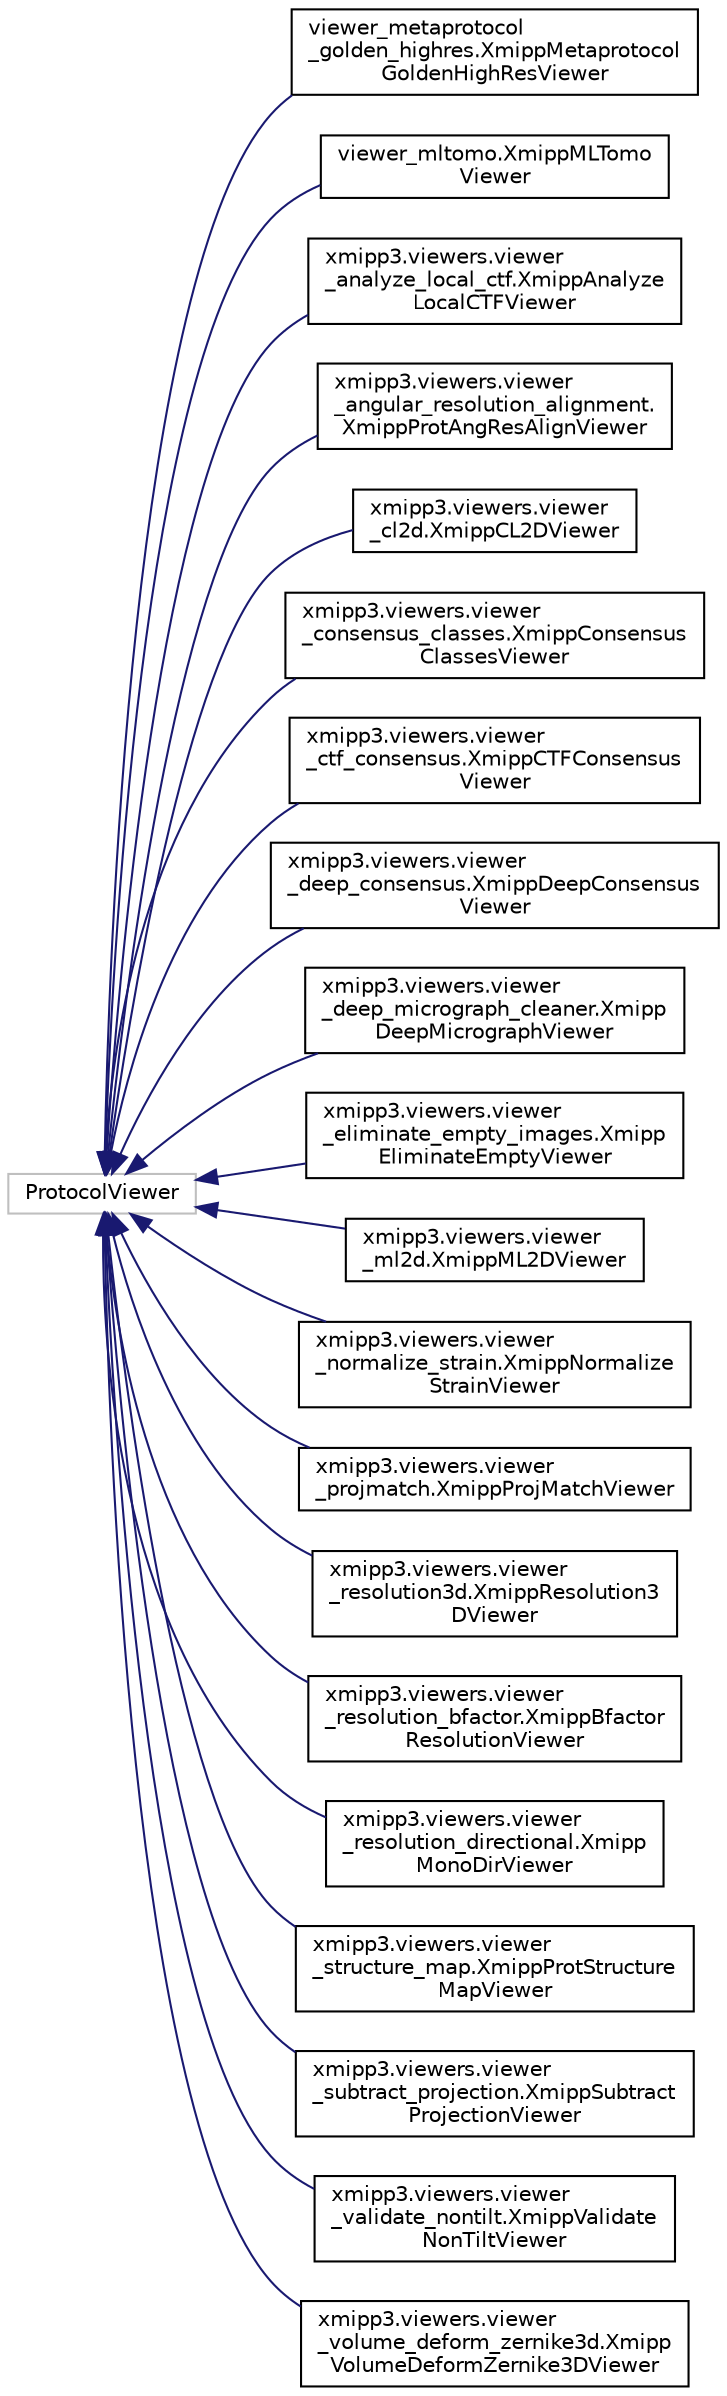 digraph "Graphical Class Hierarchy"
{
  edge [fontname="Helvetica",fontsize="10",labelfontname="Helvetica",labelfontsize="10"];
  node [fontname="Helvetica",fontsize="10",shape=record];
  rankdir="LR";
  Node350 [label="ProtocolViewer",height=0.2,width=0.4,color="grey75", fillcolor="white", style="filled"];
  Node350 -> Node0 [dir="back",color="midnightblue",fontsize="10",style="solid",fontname="Helvetica"];
  Node0 [label="viewer_metaprotocol\l_golden_highres.XmippMetaprotocol\lGoldenHighResViewer",height=0.2,width=0.4,color="black", fillcolor="white", style="filled",URL="$classviewer__metaprotocol__golden__highres_1_1XmippMetaprotocolGoldenHighResViewer.html"];
  Node350 -> Node352 [dir="back",color="midnightblue",fontsize="10",style="solid",fontname="Helvetica"];
  Node352 [label="viewer_mltomo.XmippMLTomo\lViewer",height=0.2,width=0.4,color="black", fillcolor="white", style="filled",URL="$classviewer__mltomo_1_1XmippMLTomoViewer.html"];
  Node350 -> Node353 [dir="back",color="midnightblue",fontsize="10",style="solid",fontname="Helvetica"];
  Node353 [label="xmipp3.viewers.viewer\l_analyze_local_ctf.XmippAnalyze\lLocalCTFViewer",height=0.2,width=0.4,color="black", fillcolor="white", style="filled",URL="$classxmipp3_1_1viewers_1_1viewer__analyze__local__ctf_1_1XmippAnalyzeLocalCTFViewer.html"];
  Node350 -> Node354 [dir="back",color="midnightblue",fontsize="10",style="solid",fontname="Helvetica"];
  Node354 [label="xmipp3.viewers.viewer\l_angular_resolution_alignment.\lXmippProtAngResAlignViewer",height=0.2,width=0.4,color="black", fillcolor="white", style="filled",URL="$classxmipp3_1_1viewers_1_1viewer__angular__resolution__alignment_1_1XmippProtAngResAlignViewer.html"];
  Node350 -> Node355 [dir="back",color="midnightblue",fontsize="10",style="solid",fontname="Helvetica"];
  Node355 [label="xmipp3.viewers.viewer\l_cl2d.XmippCL2DViewer",height=0.2,width=0.4,color="black", fillcolor="white", style="filled",URL="$classxmipp3_1_1viewers_1_1viewer__cl2d_1_1XmippCL2DViewer.html"];
  Node350 -> Node356 [dir="back",color="midnightblue",fontsize="10",style="solid",fontname="Helvetica"];
  Node356 [label="xmipp3.viewers.viewer\l_consensus_classes.XmippConsensus\lClassesViewer",height=0.2,width=0.4,color="black", fillcolor="white", style="filled",URL="$classxmipp3_1_1viewers_1_1viewer__consensus__classes_1_1XmippConsensusClassesViewer.html"];
  Node350 -> Node357 [dir="back",color="midnightblue",fontsize="10",style="solid",fontname="Helvetica"];
  Node357 [label="xmipp3.viewers.viewer\l_ctf_consensus.XmippCTFConsensus\lViewer",height=0.2,width=0.4,color="black", fillcolor="white", style="filled",URL="$classxmipp3_1_1viewers_1_1viewer__ctf__consensus_1_1XmippCTFConsensusViewer.html"];
  Node350 -> Node358 [dir="back",color="midnightblue",fontsize="10",style="solid",fontname="Helvetica"];
  Node358 [label="xmipp3.viewers.viewer\l_deep_consensus.XmippDeepConsensus\lViewer",height=0.2,width=0.4,color="black", fillcolor="white", style="filled",URL="$classxmipp3_1_1viewers_1_1viewer__deep__consensus_1_1XmippDeepConsensusViewer.html"];
  Node350 -> Node359 [dir="back",color="midnightblue",fontsize="10",style="solid",fontname="Helvetica"];
  Node359 [label="xmipp3.viewers.viewer\l_deep_micrograph_cleaner.Xmipp\lDeepMicrographViewer",height=0.2,width=0.4,color="black", fillcolor="white", style="filled",URL="$classxmipp3_1_1viewers_1_1viewer__deep__micrograph__cleaner_1_1XmippDeepMicrographViewer.html"];
  Node350 -> Node360 [dir="back",color="midnightblue",fontsize="10",style="solid",fontname="Helvetica"];
  Node360 [label="xmipp3.viewers.viewer\l_eliminate_empty_images.Xmipp\lEliminateEmptyViewer",height=0.2,width=0.4,color="black", fillcolor="white", style="filled",URL="$classxmipp3_1_1viewers_1_1viewer__eliminate__empty__images_1_1XmippEliminateEmptyViewer.html"];
  Node350 -> Node361 [dir="back",color="midnightblue",fontsize="10",style="solid",fontname="Helvetica"];
  Node361 [label="xmipp3.viewers.viewer\l_ml2d.XmippML2DViewer",height=0.2,width=0.4,color="black", fillcolor="white", style="filled",URL="$classxmipp3_1_1viewers_1_1viewer__ml2d_1_1XmippML2DViewer.html"];
  Node350 -> Node362 [dir="back",color="midnightblue",fontsize="10",style="solid",fontname="Helvetica"];
  Node362 [label="xmipp3.viewers.viewer\l_normalize_strain.XmippNormalize\lStrainViewer",height=0.2,width=0.4,color="black", fillcolor="white", style="filled",URL="$classxmipp3_1_1viewers_1_1viewer__normalize__strain_1_1XmippNormalizeStrainViewer.html"];
  Node350 -> Node363 [dir="back",color="midnightblue",fontsize="10",style="solid",fontname="Helvetica"];
  Node363 [label="xmipp3.viewers.viewer\l_projmatch.XmippProjMatchViewer",height=0.2,width=0.4,color="black", fillcolor="white", style="filled",URL="$classxmipp3_1_1viewers_1_1viewer__projmatch_1_1XmippProjMatchViewer.html"];
  Node350 -> Node364 [dir="back",color="midnightblue",fontsize="10",style="solid",fontname="Helvetica"];
  Node364 [label="xmipp3.viewers.viewer\l_resolution3d.XmippResolution3\lDViewer",height=0.2,width=0.4,color="black", fillcolor="white", style="filled",URL="$classxmipp3_1_1viewers_1_1viewer__resolution3d_1_1XmippResolution3DViewer.html"];
  Node350 -> Node365 [dir="back",color="midnightblue",fontsize="10",style="solid",fontname="Helvetica"];
  Node365 [label="xmipp3.viewers.viewer\l_resolution_bfactor.XmippBfactor\lResolutionViewer",height=0.2,width=0.4,color="black", fillcolor="white", style="filled",URL="$classxmipp3_1_1viewers_1_1viewer__resolution__bfactor_1_1XmippBfactorResolutionViewer.html"];
  Node350 -> Node366 [dir="back",color="midnightblue",fontsize="10",style="solid",fontname="Helvetica"];
  Node366 [label="xmipp3.viewers.viewer\l_resolution_directional.Xmipp\lMonoDirViewer",height=0.2,width=0.4,color="black", fillcolor="white", style="filled",URL="$classxmipp3_1_1viewers_1_1viewer__resolution__directional_1_1XmippMonoDirViewer.html"];
  Node350 -> Node367 [dir="back",color="midnightblue",fontsize="10",style="solid",fontname="Helvetica"];
  Node367 [label="xmipp3.viewers.viewer\l_structure_map.XmippProtStructure\lMapViewer",height=0.2,width=0.4,color="black", fillcolor="white", style="filled",URL="$classxmipp3_1_1viewers_1_1viewer__structure__map_1_1XmippProtStructureMapViewer.html"];
  Node350 -> Node368 [dir="back",color="midnightblue",fontsize="10",style="solid",fontname="Helvetica"];
  Node368 [label="xmipp3.viewers.viewer\l_subtract_projection.XmippSubtract\lProjectionViewer",height=0.2,width=0.4,color="black", fillcolor="white", style="filled",URL="$classxmipp3_1_1viewers_1_1viewer__subtract__projection_1_1XmippSubtractProjectionViewer.html"];
  Node350 -> Node369 [dir="back",color="midnightblue",fontsize="10",style="solid",fontname="Helvetica"];
  Node369 [label="xmipp3.viewers.viewer\l_validate_nontilt.XmippValidate\lNonTiltViewer",height=0.2,width=0.4,color="black", fillcolor="white", style="filled",URL="$classxmipp3_1_1viewers_1_1viewer__validate__nontilt_1_1XmippValidateNonTiltViewer.html"];
  Node350 -> Node370 [dir="back",color="midnightblue",fontsize="10",style="solid",fontname="Helvetica"];
  Node370 [label="xmipp3.viewers.viewer\l_volume_deform_zernike3d.Xmipp\lVolumeDeformZernike3DViewer",height=0.2,width=0.4,color="black", fillcolor="white", style="filled",URL="$classxmipp3_1_1viewers_1_1viewer__volume__deform__zernike3d_1_1XmippVolumeDeformZernike3DViewer.html"];
}
